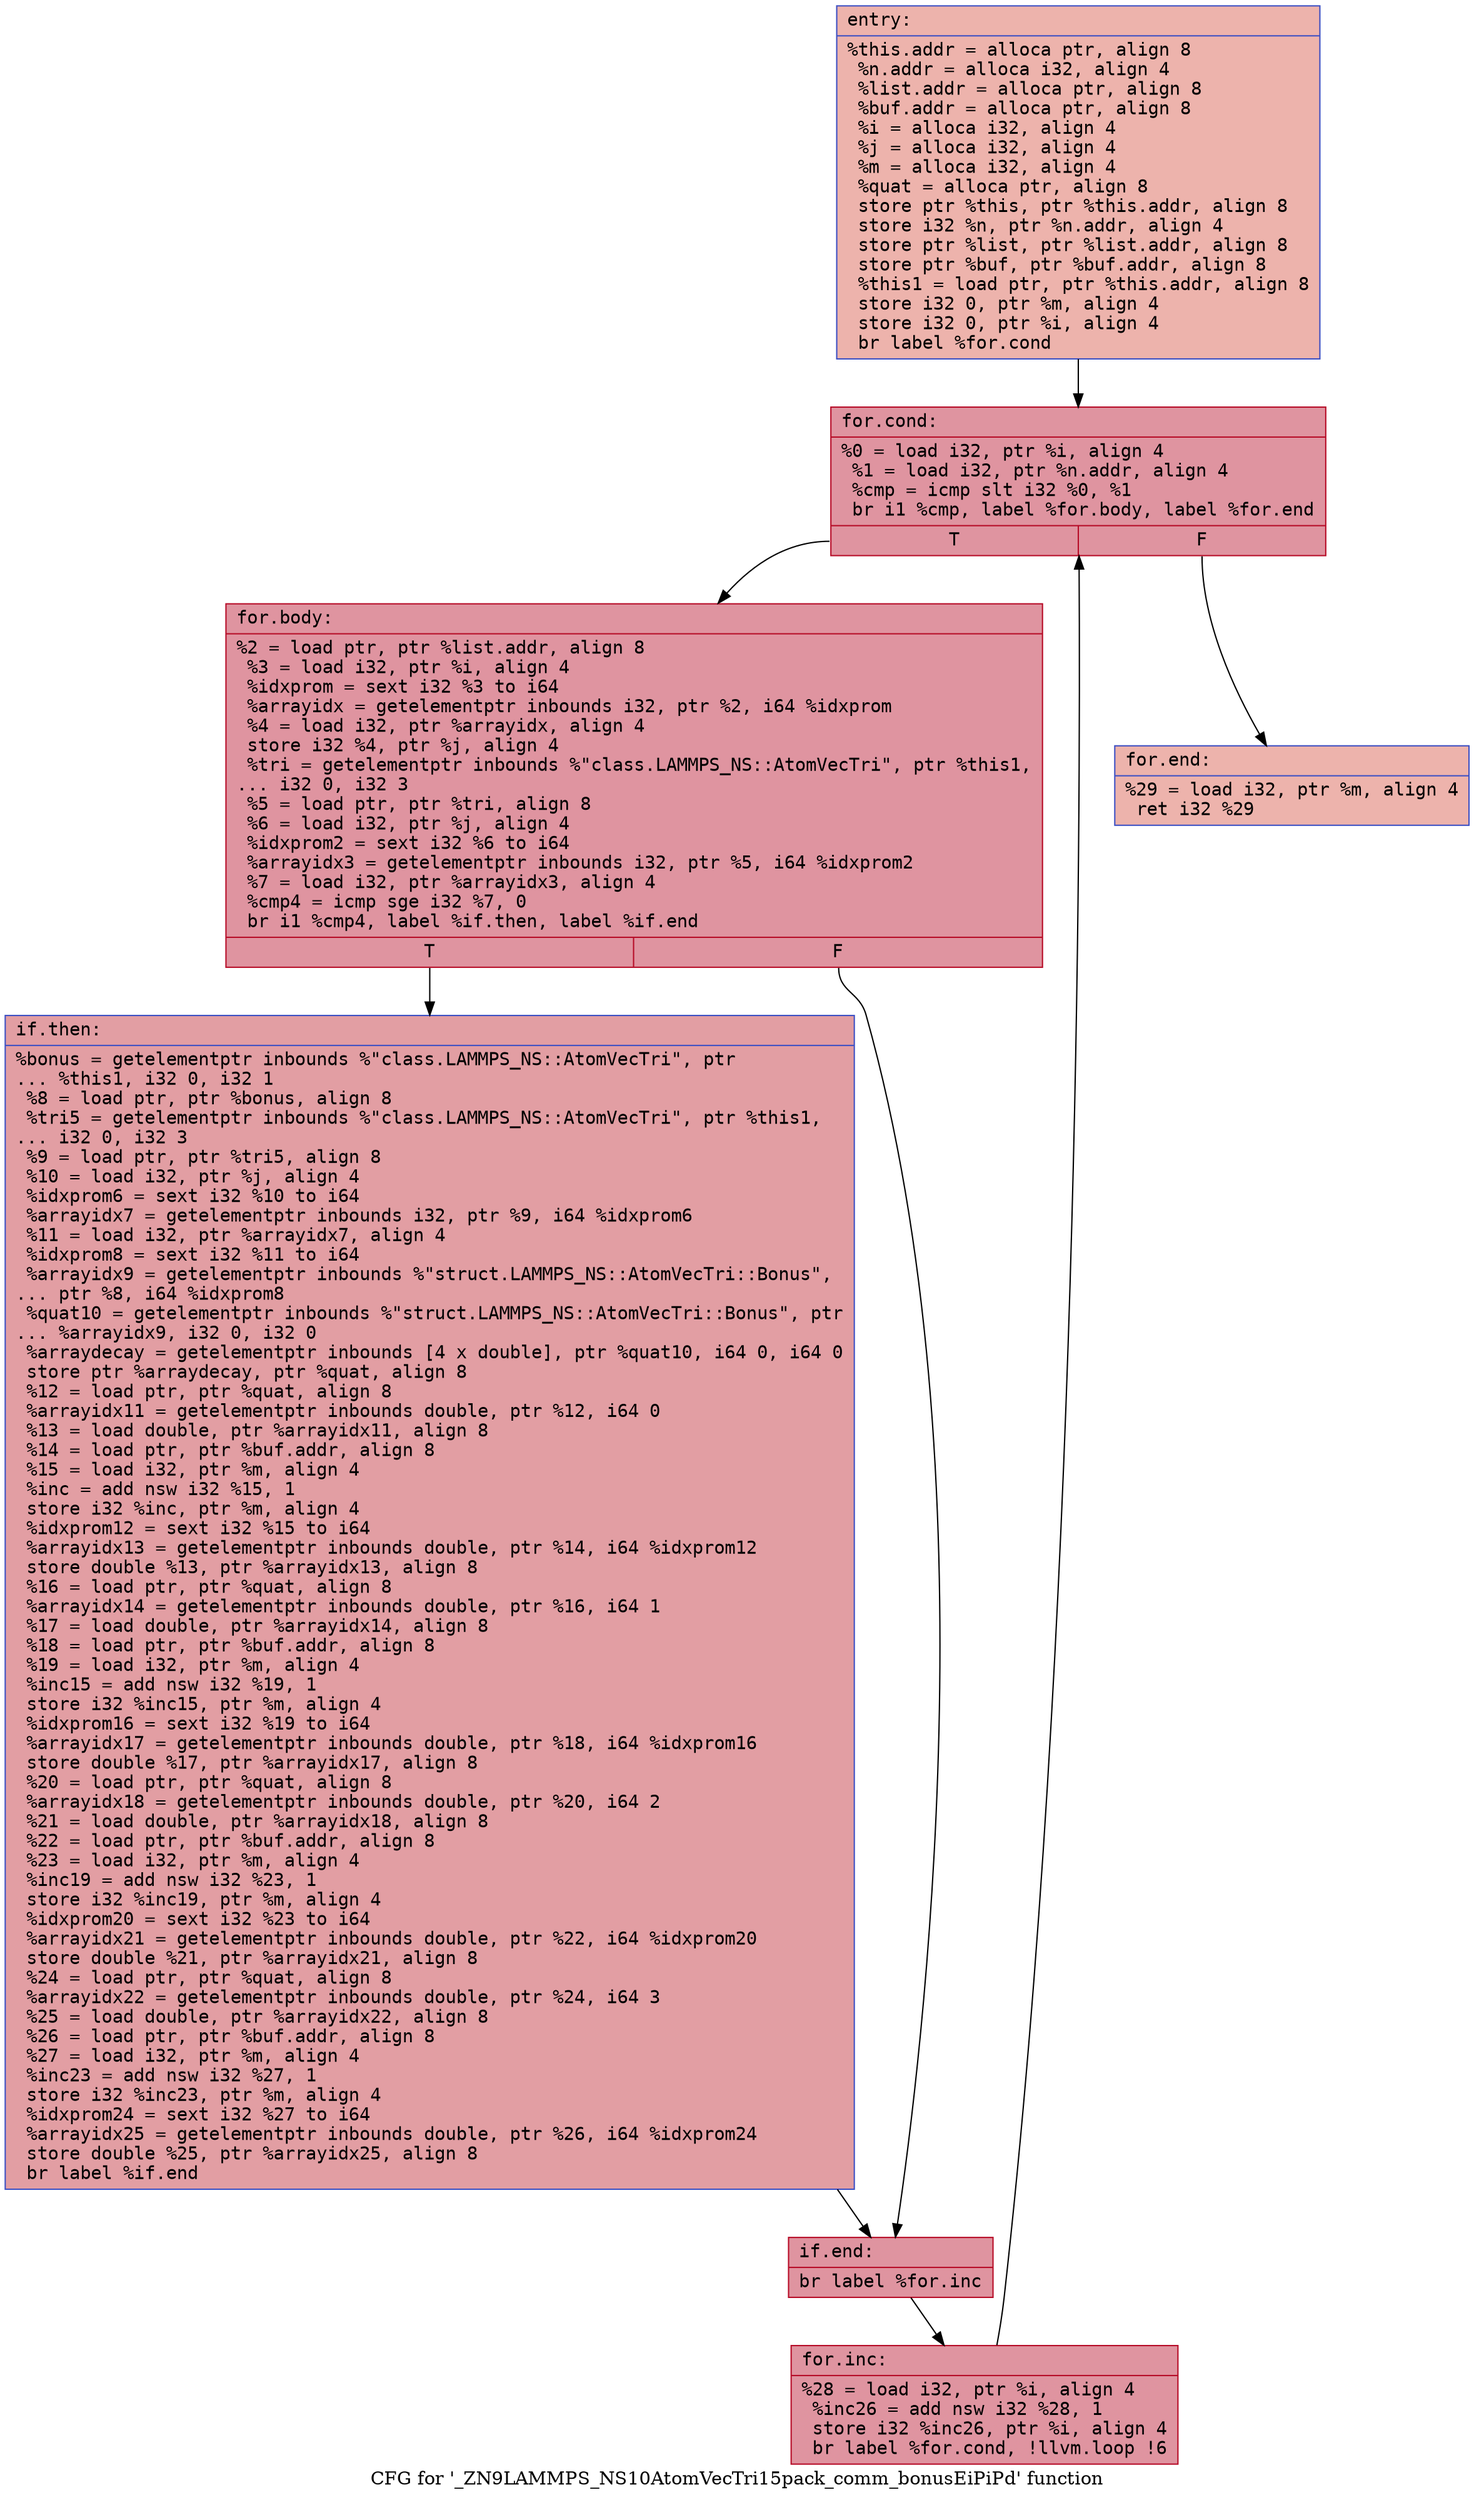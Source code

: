 digraph "CFG for '_ZN9LAMMPS_NS10AtomVecTri15pack_comm_bonusEiPiPd' function" {
	label="CFG for '_ZN9LAMMPS_NS10AtomVecTri15pack_comm_bonusEiPiPd' function";

	Node0x55c2b66a8ff0 [shape=record,color="#3d50c3ff", style=filled, fillcolor="#d6524470" fontname="Courier",label="{entry:\l|  %this.addr = alloca ptr, align 8\l  %n.addr = alloca i32, align 4\l  %list.addr = alloca ptr, align 8\l  %buf.addr = alloca ptr, align 8\l  %i = alloca i32, align 4\l  %j = alloca i32, align 4\l  %m = alloca i32, align 4\l  %quat = alloca ptr, align 8\l  store ptr %this, ptr %this.addr, align 8\l  store i32 %n, ptr %n.addr, align 4\l  store ptr %list, ptr %list.addr, align 8\l  store ptr %buf, ptr %buf.addr, align 8\l  %this1 = load ptr, ptr %this.addr, align 8\l  store i32 0, ptr %m, align 4\l  store i32 0, ptr %i, align 4\l  br label %for.cond\l}"];
	Node0x55c2b66a8ff0 -> Node0x55c2b66a9a00[tooltip="entry -> for.cond\nProbability 100.00%" ];
	Node0x55c2b66a9a00 [shape=record,color="#b70d28ff", style=filled, fillcolor="#b70d2870" fontname="Courier",label="{for.cond:\l|  %0 = load i32, ptr %i, align 4\l  %1 = load i32, ptr %n.addr, align 4\l  %cmp = icmp slt i32 %0, %1\l  br i1 %cmp, label %for.body, label %for.end\l|{<s0>T|<s1>F}}"];
	Node0x55c2b66a9a00:s0 -> Node0x55c2b66a9c80[tooltip="for.cond -> for.body\nProbability 96.88%" ];
	Node0x55c2b66a9a00:s1 -> Node0x55c2b66a9d00[tooltip="for.cond -> for.end\nProbability 3.12%" ];
	Node0x55c2b66a9c80 [shape=record,color="#b70d28ff", style=filled, fillcolor="#b70d2870" fontname="Courier",label="{for.body:\l|  %2 = load ptr, ptr %list.addr, align 8\l  %3 = load i32, ptr %i, align 4\l  %idxprom = sext i32 %3 to i64\l  %arrayidx = getelementptr inbounds i32, ptr %2, i64 %idxprom\l  %4 = load i32, ptr %arrayidx, align 4\l  store i32 %4, ptr %j, align 4\l  %tri = getelementptr inbounds %\"class.LAMMPS_NS::AtomVecTri\", ptr %this1,\l... i32 0, i32 3\l  %5 = load ptr, ptr %tri, align 8\l  %6 = load i32, ptr %j, align 4\l  %idxprom2 = sext i32 %6 to i64\l  %arrayidx3 = getelementptr inbounds i32, ptr %5, i64 %idxprom2\l  %7 = load i32, ptr %arrayidx3, align 4\l  %cmp4 = icmp sge i32 %7, 0\l  br i1 %cmp4, label %if.then, label %if.end\l|{<s0>T|<s1>F}}"];
	Node0x55c2b66a9c80:s0 -> Node0x55c2b66aa620[tooltip="for.body -> if.then\nProbability 50.00%" ];
	Node0x55c2b66a9c80:s1 -> Node0x55c2b66a94c0[tooltip="for.body -> if.end\nProbability 50.00%" ];
	Node0x55c2b66aa620 [shape=record,color="#3d50c3ff", style=filled, fillcolor="#be242e70" fontname="Courier",label="{if.then:\l|  %bonus = getelementptr inbounds %\"class.LAMMPS_NS::AtomVecTri\", ptr\l... %this1, i32 0, i32 1\l  %8 = load ptr, ptr %bonus, align 8\l  %tri5 = getelementptr inbounds %\"class.LAMMPS_NS::AtomVecTri\", ptr %this1,\l... i32 0, i32 3\l  %9 = load ptr, ptr %tri5, align 8\l  %10 = load i32, ptr %j, align 4\l  %idxprom6 = sext i32 %10 to i64\l  %arrayidx7 = getelementptr inbounds i32, ptr %9, i64 %idxprom6\l  %11 = load i32, ptr %arrayidx7, align 4\l  %idxprom8 = sext i32 %11 to i64\l  %arrayidx9 = getelementptr inbounds %\"struct.LAMMPS_NS::AtomVecTri::Bonus\",\l... ptr %8, i64 %idxprom8\l  %quat10 = getelementptr inbounds %\"struct.LAMMPS_NS::AtomVecTri::Bonus\", ptr\l... %arrayidx9, i32 0, i32 0\l  %arraydecay = getelementptr inbounds [4 x double], ptr %quat10, i64 0, i64 0\l  store ptr %arraydecay, ptr %quat, align 8\l  %12 = load ptr, ptr %quat, align 8\l  %arrayidx11 = getelementptr inbounds double, ptr %12, i64 0\l  %13 = load double, ptr %arrayidx11, align 8\l  %14 = load ptr, ptr %buf.addr, align 8\l  %15 = load i32, ptr %m, align 4\l  %inc = add nsw i32 %15, 1\l  store i32 %inc, ptr %m, align 4\l  %idxprom12 = sext i32 %15 to i64\l  %arrayidx13 = getelementptr inbounds double, ptr %14, i64 %idxprom12\l  store double %13, ptr %arrayidx13, align 8\l  %16 = load ptr, ptr %quat, align 8\l  %arrayidx14 = getelementptr inbounds double, ptr %16, i64 1\l  %17 = load double, ptr %arrayidx14, align 8\l  %18 = load ptr, ptr %buf.addr, align 8\l  %19 = load i32, ptr %m, align 4\l  %inc15 = add nsw i32 %19, 1\l  store i32 %inc15, ptr %m, align 4\l  %idxprom16 = sext i32 %19 to i64\l  %arrayidx17 = getelementptr inbounds double, ptr %18, i64 %idxprom16\l  store double %17, ptr %arrayidx17, align 8\l  %20 = load ptr, ptr %quat, align 8\l  %arrayidx18 = getelementptr inbounds double, ptr %20, i64 2\l  %21 = load double, ptr %arrayidx18, align 8\l  %22 = load ptr, ptr %buf.addr, align 8\l  %23 = load i32, ptr %m, align 4\l  %inc19 = add nsw i32 %23, 1\l  store i32 %inc19, ptr %m, align 4\l  %idxprom20 = sext i32 %23 to i64\l  %arrayidx21 = getelementptr inbounds double, ptr %22, i64 %idxprom20\l  store double %21, ptr %arrayidx21, align 8\l  %24 = load ptr, ptr %quat, align 8\l  %arrayidx22 = getelementptr inbounds double, ptr %24, i64 3\l  %25 = load double, ptr %arrayidx22, align 8\l  %26 = load ptr, ptr %buf.addr, align 8\l  %27 = load i32, ptr %m, align 4\l  %inc23 = add nsw i32 %27, 1\l  store i32 %inc23, ptr %m, align 4\l  %idxprom24 = sext i32 %27 to i64\l  %arrayidx25 = getelementptr inbounds double, ptr %26, i64 %idxprom24\l  store double %25, ptr %arrayidx25, align 8\l  br label %if.end\l}"];
	Node0x55c2b66aa620 -> Node0x55c2b66a94c0[tooltip="if.then -> if.end\nProbability 100.00%" ];
	Node0x55c2b66a94c0 [shape=record,color="#b70d28ff", style=filled, fillcolor="#b70d2870" fontname="Courier",label="{if.end:\l|  br label %for.inc\l}"];
	Node0x55c2b66a94c0 -> Node0x55c2b66aa870[tooltip="if.end -> for.inc\nProbability 100.00%" ];
	Node0x55c2b66aa870 [shape=record,color="#b70d28ff", style=filled, fillcolor="#b70d2870" fontname="Courier",label="{for.inc:\l|  %28 = load i32, ptr %i, align 4\l  %inc26 = add nsw i32 %28, 1\l  store i32 %inc26, ptr %i, align 4\l  br label %for.cond, !llvm.loop !6\l}"];
	Node0x55c2b66aa870 -> Node0x55c2b66a9a00[tooltip="for.inc -> for.cond\nProbability 100.00%" ];
	Node0x55c2b66a9d00 [shape=record,color="#3d50c3ff", style=filled, fillcolor="#d6524470" fontname="Courier",label="{for.end:\l|  %29 = load i32, ptr %m, align 4\l  ret i32 %29\l}"];
}
